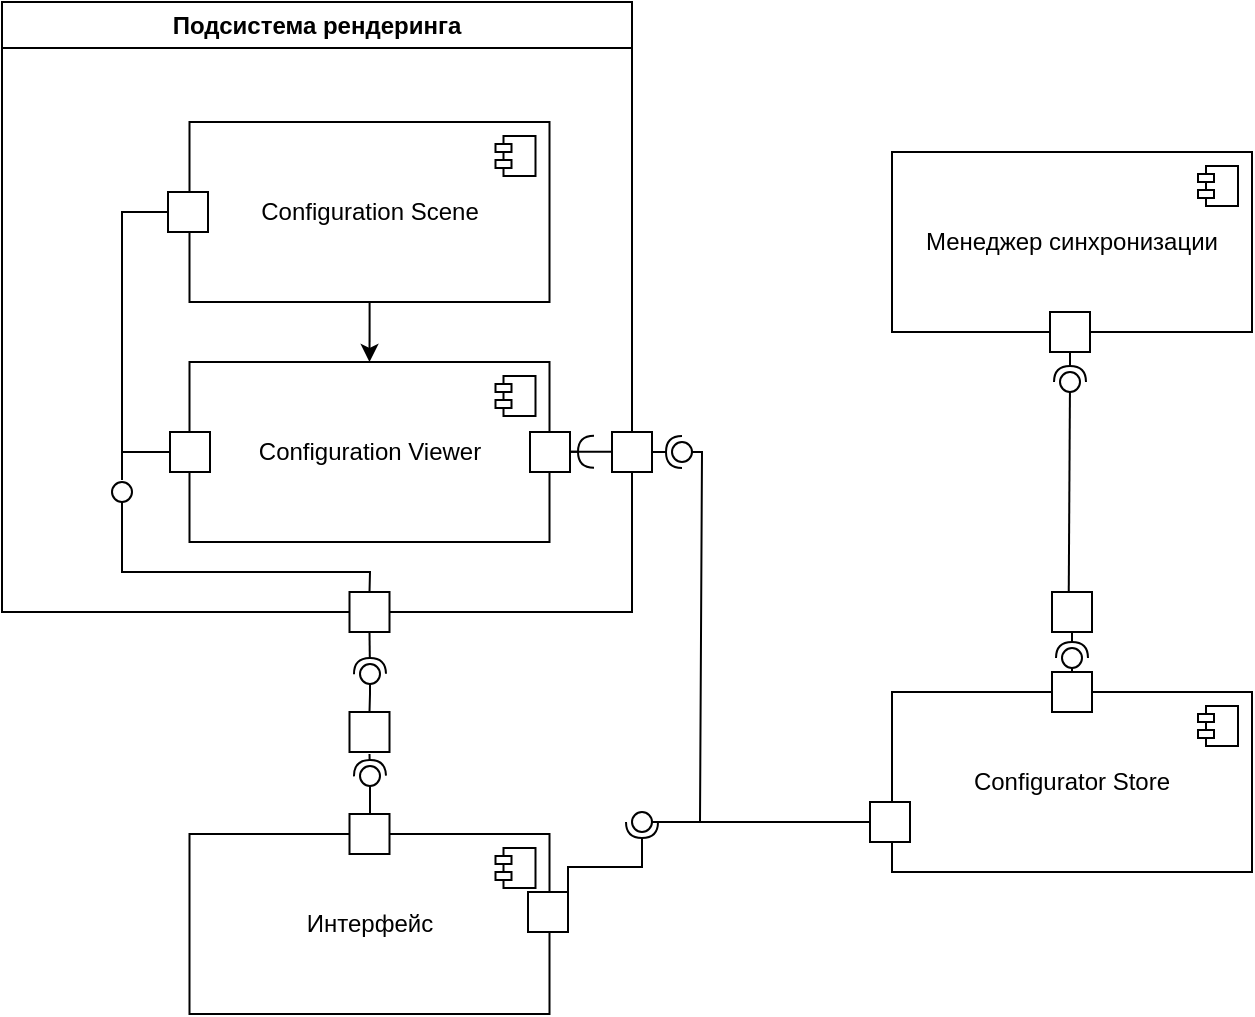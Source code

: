 <mxfile version="22.0.4" type="device">
  <diagram name="Page-1" id="CwKETB_A1WJQCqfpSVEM">
    <mxGraphModel dx="-1045" dy="-2462" grid="1" gridSize="10" guides="1" tooltips="1" connect="1" arrows="1" fold="1" page="1" pageScale="1" pageWidth="850" pageHeight="1100" math="0" shadow="0">
      <root>
        <mxCell id="0" />
        <mxCell id="1" parent="0" />
        <mxCell id="_cARKvFAnIBeMRLMgY10-14" value="Менеджер синхронизации" style="html=1;dropTarget=0;whiteSpace=wrap;" vertex="1" parent="1">
          <mxGeometry x="3665" y="4170" width="180" height="90" as="geometry" />
        </mxCell>
        <mxCell id="_cARKvFAnIBeMRLMgY10-15" value="" style="shape=module;jettyWidth=8;jettyHeight=4;" vertex="1" parent="_cARKvFAnIBeMRLMgY10-14">
          <mxGeometry x="1" width="20" height="20" relative="1" as="geometry">
            <mxPoint x="-27" y="7" as="offset" />
          </mxGeometry>
        </mxCell>
        <mxCell id="_cARKvFAnIBeMRLMgY10-16" value="" style="rounded=0;orthogonalLoop=1;jettySize=auto;html=1;endArrow=halfCircle;endFill=0;endSize=6;strokeWidth=1;sketch=0;exitX=0.5;exitY=1;exitDx=0;exitDy=0;" edge="1" parent="1" source="_cARKvFAnIBeMRLMgY10-53" target="_cARKvFAnIBeMRLMgY10-18">
          <mxGeometry relative="1" as="geometry">
            <mxPoint x="3750" y="4285" as="sourcePoint" />
            <mxPoint x="3754" y="4280" as="targetPoint" />
          </mxGeometry>
        </mxCell>
        <mxCell id="_cARKvFAnIBeMRLMgY10-17" value="" style="rounded=0;orthogonalLoop=1;jettySize=auto;html=1;endArrow=oval;endFill=0;sketch=0;sourcePerimeterSpacing=0;targetPerimeterSpacing=0;endSize=10;exitX=0.419;exitY=-0.023;exitDx=0;exitDy=0;exitPerimeter=0;" edge="1" parent="1" source="_cARKvFAnIBeMRLMgY10-51" target="_cARKvFAnIBeMRLMgY10-18">
          <mxGeometry relative="1" as="geometry">
            <mxPoint x="3754" y="4300" as="sourcePoint" />
          </mxGeometry>
        </mxCell>
        <mxCell id="_cARKvFAnIBeMRLMgY10-18" value="" style="ellipse;whiteSpace=wrap;html=1;align=center;aspect=fixed;fillColor=none;strokeColor=none;resizable=0;perimeter=centerPerimeter;rotatable=0;allowArrows=0;points=[];outlineConnect=1;" vertex="1" parent="1">
          <mxGeometry x="3749" y="4280" width="10" height="10" as="geometry" />
        </mxCell>
        <mxCell id="_cARKvFAnIBeMRLMgY10-21" value="Интерфейс" style="html=1;dropTarget=0;whiteSpace=wrap;" vertex="1" parent="1">
          <mxGeometry x="3313.75" y="4511" width="180" height="90" as="geometry" />
        </mxCell>
        <mxCell id="_cARKvFAnIBeMRLMgY10-22" value="" style="shape=module;jettyWidth=8;jettyHeight=4;" vertex="1" parent="_cARKvFAnIBeMRLMgY10-21">
          <mxGeometry x="1" width="20" height="20" relative="1" as="geometry">
            <mxPoint x="-27" y="7" as="offset" />
          </mxGeometry>
        </mxCell>
        <mxCell id="_cARKvFAnIBeMRLMgY10-25" value="Configurator Store" style="html=1;dropTarget=0;whiteSpace=wrap;" vertex="1" parent="1">
          <mxGeometry x="3665" y="4440" width="180" height="90" as="geometry" />
        </mxCell>
        <mxCell id="_cARKvFAnIBeMRLMgY10-26" value="" style="shape=module;jettyWidth=8;jettyHeight=4;" vertex="1" parent="_cARKvFAnIBeMRLMgY10-25">
          <mxGeometry x="1" width="20" height="20" relative="1" as="geometry">
            <mxPoint x="-27" y="7" as="offset" />
          </mxGeometry>
        </mxCell>
        <mxCell id="_cARKvFAnIBeMRLMgY10-27" value="Подсистема рендеринга" style="swimlane;whiteSpace=wrap;html=1;" vertex="1" parent="1">
          <mxGeometry x="3220" y="4095" width="315" height="305" as="geometry" />
        </mxCell>
        <mxCell id="_cARKvFAnIBeMRLMgY10-28" value="Configuration Scene" style="html=1;dropTarget=0;whiteSpace=wrap;" vertex="1" parent="_cARKvFAnIBeMRLMgY10-27">
          <mxGeometry x="93.75" y="60" width="180" height="90" as="geometry" />
        </mxCell>
        <mxCell id="_cARKvFAnIBeMRLMgY10-29" value="" style="shape=module;jettyWidth=8;jettyHeight=4;" vertex="1" parent="_cARKvFAnIBeMRLMgY10-28">
          <mxGeometry x="1" width="20" height="20" relative="1" as="geometry">
            <mxPoint x="-27" y="7" as="offset" />
          </mxGeometry>
        </mxCell>
        <mxCell id="_cARKvFAnIBeMRLMgY10-30" value="Configuration Viewer" style="html=1;dropTarget=0;whiteSpace=wrap;" vertex="1" parent="_cARKvFAnIBeMRLMgY10-27">
          <mxGeometry x="93.75" y="180" width="180" height="90" as="geometry" />
        </mxCell>
        <mxCell id="_cARKvFAnIBeMRLMgY10-31" value="" style="shape=module;jettyWidth=8;jettyHeight=4;" vertex="1" parent="_cARKvFAnIBeMRLMgY10-30">
          <mxGeometry x="1" width="20" height="20" relative="1" as="geometry">
            <mxPoint x="-27" y="7" as="offset" />
          </mxGeometry>
        </mxCell>
        <mxCell id="_cARKvFAnIBeMRLMgY10-32" style="edgeStyle=orthogonalEdgeStyle;rounded=0;orthogonalLoop=1;jettySize=auto;html=1;entryX=0.5;entryY=0;entryDx=0;entryDy=0;" edge="1" parent="_cARKvFAnIBeMRLMgY10-27" source="_cARKvFAnIBeMRLMgY10-28" target="_cARKvFAnIBeMRLMgY10-30">
          <mxGeometry relative="1" as="geometry" />
        </mxCell>
        <mxCell id="_cARKvFAnIBeMRLMgY10-33" value="" style="whiteSpace=wrap;html=1;aspect=fixed;" vertex="1" parent="_cARKvFAnIBeMRLMgY10-27">
          <mxGeometry x="264" y="215" width="20" height="20" as="geometry" />
        </mxCell>
        <mxCell id="_cARKvFAnIBeMRLMgY10-35" value="" style="whiteSpace=wrap;html=1;aspect=fixed;" vertex="1" parent="_cARKvFAnIBeMRLMgY10-27">
          <mxGeometry x="83" y="95" width="20" height="20" as="geometry" />
        </mxCell>
        <mxCell id="_cARKvFAnIBeMRLMgY10-37" value="" style="rounded=0;orthogonalLoop=1;jettySize=auto;html=1;endArrow=halfCircle;endFill=0;endSize=6;strokeWidth=1;sketch=0;exitX=1;exitY=0.5;exitDx=0;exitDy=0;" edge="1" parent="_cARKvFAnIBeMRLMgY10-27">
          <mxGeometry relative="1" as="geometry">
            <mxPoint x="284" y="224.88" as="sourcePoint" />
            <mxPoint x="296" y="224.88" as="targetPoint" />
          </mxGeometry>
        </mxCell>
        <mxCell id="_cARKvFAnIBeMRLMgY10-38" value="" style="endArrow=none;html=1;rounded=0;exitX=1;exitY=0.5;exitDx=0;exitDy=0;entryX=0;entryY=0.5;entryDx=0;entryDy=0;" edge="1" parent="_cARKvFAnIBeMRLMgY10-27">
          <mxGeometry width="50" height="50" relative="1" as="geometry">
            <mxPoint x="284" y="224.88" as="sourcePoint" />
            <mxPoint x="305" y="224.88" as="targetPoint" />
          </mxGeometry>
        </mxCell>
        <mxCell id="_cARKvFAnIBeMRLMgY10-39" value="" style="rounded=0;orthogonalLoop=1;jettySize=auto;html=1;endArrow=oval;endFill=0;sketch=0;sourcePerimeterSpacing=0;targetPerimeterSpacing=0;endSize=10;exitX=0.5;exitY=0;exitDx=0;exitDy=0;" edge="1" parent="_cARKvFAnIBeMRLMgY10-27" source="_cARKvFAnIBeMRLMgY10-44">
          <mxGeometry relative="1" as="geometry">
            <mxPoint x="82" y="440" as="sourcePoint" />
            <mxPoint x="60" y="245" as="targetPoint" />
            <Array as="points">
              <mxPoint x="184" y="285" />
              <mxPoint x="60" y="285" />
            </Array>
          </mxGeometry>
        </mxCell>
        <mxCell id="_cARKvFAnIBeMRLMgY10-40" value="" style="endArrow=none;html=1;rounded=0;entryX=0;entryY=0.5;entryDx=0;entryDy=0;" edge="1" parent="_cARKvFAnIBeMRLMgY10-27" target="_cARKvFAnIBeMRLMgY10-35">
          <mxGeometry width="50" height="50" relative="1" as="geometry">
            <mxPoint x="60" y="239" as="sourcePoint" />
            <mxPoint x="60" y="105" as="targetPoint" />
            <Array as="points">
              <mxPoint x="60" y="105" />
            </Array>
          </mxGeometry>
        </mxCell>
        <mxCell id="_cARKvFAnIBeMRLMgY10-41" value="" style="endArrow=none;html=1;rounded=0;" edge="1" parent="_cARKvFAnIBeMRLMgY10-27">
          <mxGeometry width="50" height="50" relative="1" as="geometry">
            <mxPoint x="60" y="225" as="sourcePoint" />
            <mxPoint x="84" y="225" as="targetPoint" />
          </mxGeometry>
        </mxCell>
        <mxCell id="_cARKvFAnIBeMRLMgY10-43" value="" style="whiteSpace=wrap;html=1;aspect=fixed;" vertex="1" parent="1">
          <mxGeometry x="3525" y="4310" width="20" height="20" as="geometry" />
        </mxCell>
        <mxCell id="_cARKvFAnIBeMRLMgY10-44" value="" style="whiteSpace=wrap;html=1;aspect=fixed;" vertex="1" parent="1">
          <mxGeometry x="3393.75" y="4390" width="20" height="20" as="geometry" />
        </mxCell>
        <mxCell id="_cARKvFAnIBeMRLMgY10-45" value="" style="whiteSpace=wrap;html=1;aspect=fixed;" vertex="1" parent="1">
          <mxGeometry x="3393.75" y="4450" width="20" height="20" as="geometry" />
        </mxCell>
        <mxCell id="_cARKvFAnIBeMRLMgY10-47" value="" style="whiteSpace=wrap;html=1;aspect=fixed;" vertex="1" parent="1">
          <mxGeometry x="3393.75" y="4501" width="20" height="20" as="geometry" />
        </mxCell>
        <mxCell id="_cARKvFAnIBeMRLMgY10-48" value="" style="whiteSpace=wrap;html=1;aspect=fixed;" vertex="1" parent="1">
          <mxGeometry x="3483" y="4540" width="20" height="20" as="geometry" />
        </mxCell>
        <mxCell id="_cARKvFAnIBeMRLMgY10-49" value="" style="whiteSpace=wrap;html=1;aspect=fixed;" vertex="1" parent="1">
          <mxGeometry x="3654" y="4495" width="20" height="20" as="geometry" />
        </mxCell>
        <mxCell id="_cARKvFAnIBeMRLMgY10-50" value="" style="whiteSpace=wrap;html=1;aspect=fixed;" vertex="1" parent="1">
          <mxGeometry x="3745" y="4430" width="20" height="20" as="geometry" />
        </mxCell>
        <mxCell id="_cARKvFAnIBeMRLMgY10-51" value="" style="whiteSpace=wrap;html=1;aspect=fixed;" vertex="1" parent="1">
          <mxGeometry x="3745" y="4390" width="20" height="20" as="geometry" />
        </mxCell>
        <mxCell id="_cARKvFAnIBeMRLMgY10-53" value="" style="whiteSpace=wrap;html=1;aspect=fixed;" vertex="1" parent="1">
          <mxGeometry x="3744" y="4250" width="20" height="20" as="geometry" />
        </mxCell>
        <mxCell id="_cARKvFAnIBeMRLMgY10-56" value="" style="whiteSpace=wrap;html=1;aspect=fixed;" vertex="1" parent="1">
          <mxGeometry x="3304" y="4310" width="20" height="20" as="geometry" />
        </mxCell>
        <mxCell id="_cARKvFAnIBeMRLMgY10-57" value="" style="rounded=0;orthogonalLoop=1;jettySize=auto;html=1;endArrow=halfCircle;endFill=0;endSize=6;strokeWidth=1;sketch=0;exitX=0.5;exitY=1;exitDx=0;exitDy=0;" edge="1" parent="1" target="_cARKvFAnIBeMRLMgY10-59">
          <mxGeometry relative="1" as="geometry">
            <mxPoint x="3755" y="4410" as="sourcePoint" />
            <mxPoint x="3755" y="4420" as="targetPoint" />
          </mxGeometry>
        </mxCell>
        <mxCell id="_cARKvFAnIBeMRLMgY10-58" value="" style="rounded=0;orthogonalLoop=1;jettySize=auto;html=1;endArrow=oval;endFill=0;sketch=0;sourcePerimeterSpacing=0;targetPerimeterSpacing=0;endSize=10;" edge="1" parent="1" target="_cARKvFAnIBeMRLMgY10-59">
          <mxGeometry relative="1" as="geometry">
            <mxPoint x="3755" y="4430" as="sourcePoint" />
          </mxGeometry>
        </mxCell>
        <mxCell id="_cARKvFAnIBeMRLMgY10-59" value="" style="ellipse;whiteSpace=wrap;html=1;align=center;aspect=fixed;fillColor=none;strokeColor=none;resizable=0;perimeter=centerPerimeter;rotatable=0;allowArrows=0;points=[];outlineConnect=1;" vertex="1" parent="1">
          <mxGeometry x="3750" y="4418" width="10" height="10" as="geometry" />
        </mxCell>
        <mxCell id="_cARKvFAnIBeMRLMgY10-60" value="" style="rounded=0;orthogonalLoop=1;jettySize=auto;html=1;endArrow=halfCircle;endFill=0;endSize=6;strokeWidth=1;sketch=0;exitX=1;exitY=0.5;exitDx=0;exitDy=0;edgeStyle=elbowEdgeStyle;elbow=vertical;" edge="1" parent="1" source="_cARKvFAnIBeMRLMgY10-48">
          <mxGeometry relative="1" as="geometry">
            <mxPoint x="3575" y="4500" as="sourcePoint" />
            <mxPoint x="3540" y="4505" as="targetPoint" />
          </mxGeometry>
        </mxCell>
        <mxCell id="_cARKvFAnIBeMRLMgY10-61" value="" style="rounded=0;orthogonalLoop=1;jettySize=auto;html=1;endArrow=oval;endFill=0;sketch=0;sourcePerimeterSpacing=0;targetPerimeterSpacing=0;endSize=10;exitX=0;exitY=0.5;exitDx=0;exitDy=0;" edge="1" parent="1" source="_cARKvFAnIBeMRLMgY10-49">
          <mxGeometry relative="1" as="geometry">
            <mxPoint x="3575" y="4520" as="sourcePoint" />
            <mxPoint x="3540" y="4505" as="targetPoint" />
          </mxGeometry>
        </mxCell>
        <mxCell id="_cARKvFAnIBeMRLMgY10-62" value="" style="ellipse;whiteSpace=wrap;html=1;align=center;aspect=fixed;fillColor=none;strokeColor=none;resizable=0;perimeter=centerPerimeter;rotatable=0;allowArrows=0;points=[];outlineConnect=1;" vertex="1" parent="1">
          <mxGeometry x="3570" y="4508" width="10" height="10" as="geometry" />
        </mxCell>
        <mxCell id="_cARKvFAnIBeMRLMgY10-63" value="" style="rounded=0;orthogonalLoop=1;jettySize=auto;html=1;endArrow=halfCircle;endFill=0;endSize=6;strokeWidth=1;sketch=0;exitX=1;exitY=0.5;exitDx=0;exitDy=0;" edge="1" parent="1" source="_cARKvFAnIBeMRLMgY10-43">
          <mxGeometry relative="1" as="geometry">
            <mxPoint x="3551" y="4260" as="sourcePoint" />
            <mxPoint x="3560" y="4320" as="targetPoint" />
          </mxGeometry>
        </mxCell>
        <mxCell id="_cARKvFAnIBeMRLMgY10-64" value="" style="rounded=0;orthogonalLoop=1;jettySize=auto;html=1;endArrow=oval;endFill=0;sketch=0;sourcePerimeterSpacing=0;targetPerimeterSpacing=0;endSize=10;" edge="1" parent="1">
          <mxGeometry relative="1" as="geometry">
            <mxPoint x="3569" y="4505" as="sourcePoint" />
            <mxPoint x="3560" y="4320" as="targetPoint" />
            <Array as="points">
              <mxPoint x="3570" y="4320" />
            </Array>
          </mxGeometry>
        </mxCell>
        <mxCell id="_cARKvFAnIBeMRLMgY10-65" value="" style="ellipse;whiteSpace=wrap;html=1;align=center;aspect=fixed;fillColor=none;strokeColor=none;resizable=0;perimeter=centerPerimeter;rotatable=0;allowArrows=0;points=[];outlineConnect=1;" vertex="1" parent="1">
          <mxGeometry x="3605" y="4330" width="10" height="10" as="geometry" />
        </mxCell>
        <mxCell id="_cARKvFAnIBeMRLMgY10-70" value="" style="ellipse;whiteSpace=wrap;html=1;align=center;aspect=fixed;fillColor=none;strokeColor=none;resizable=0;perimeter=centerPerimeter;rotatable=0;allowArrows=0;points=[];outlineConnect=1;" vertex="1" parent="1">
          <mxGeometry x="3580" y="4518" width="10" height="10" as="geometry" />
        </mxCell>
        <mxCell id="_cARKvFAnIBeMRLMgY10-71" value="" style="rounded=0;orthogonalLoop=1;jettySize=auto;html=1;endArrow=halfCircle;endFill=0;endSize=6;strokeWidth=1;sketch=0;exitX=0.5;exitY=1;exitDx=0;exitDy=0;" edge="1" parent="1" source="_cARKvFAnIBeMRLMgY10-44">
          <mxGeometry relative="1" as="geometry">
            <mxPoint x="3400" y="4420" as="sourcePoint" />
            <mxPoint x="3404" y="4431" as="targetPoint" />
          </mxGeometry>
        </mxCell>
        <mxCell id="_cARKvFAnIBeMRLMgY10-72" value="" style="rounded=0;orthogonalLoop=1;jettySize=auto;html=1;endArrow=oval;endFill=0;sketch=0;sourcePerimeterSpacing=0;targetPerimeterSpacing=0;endSize=10;exitX=0.5;exitY=0;exitDx=0;exitDy=0;" edge="1" parent="1" source="_cARKvFAnIBeMRLMgY10-45">
          <mxGeometry relative="1" as="geometry">
            <mxPoint x="3579" y="4515" as="sourcePoint" />
            <mxPoint x="3404" y="4431" as="targetPoint" />
            <Array as="points">
              <mxPoint x="3404" y="4441" />
            </Array>
          </mxGeometry>
        </mxCell>
        <mxCell id="_cARKvFAnIBeMRLMgY10-73" value="" style="rounded=0;orthogonalLoop=1;jettySize=auto;html=1;endArrow=halfCircle;endFill=0;endSize=6;strokeWidth=1;sketch=0;exitX=0.5;exitY=1;exitDx=0;exitDy=0;" edge="1" parent="1">
          <mxGeometry relative="1" as="geometry">
            <mxPoint x="3403.75" y="4471" as="sourcePoint" />
            <mxPoint x="3404" y="4482" as="targetPoint" />
          </mxGeometry>
        </mxCell>
        <mxCell id="_cARKvFAnIBeMRLMgY10-74" value="" style="rounded=0;orthogonalLoop=1;jettySize=auto;html=1;endArrow=oval;endFill=0;sketch=0;sourcePerimeterSpacing=0;targetPerimeterSpacing=0;endSize=10;" edge="1" parent="1">
          <mxGeometry relative="1" as="geometry">
            <mxPoint x="3404" y="4501" as="sourcePoint" />
            <mxPoint x="3404" y="4482" as="targetPoint" />
            <Array as="points">
              <mxPoint x="3404" y="4494" />
              <mxPoint x="3404" y="4491" />
            </Array>
          </mxGeometry>
        </mxCell>
      </root>
    </mxGraphModel>
  </diagram>
</mxfile>
